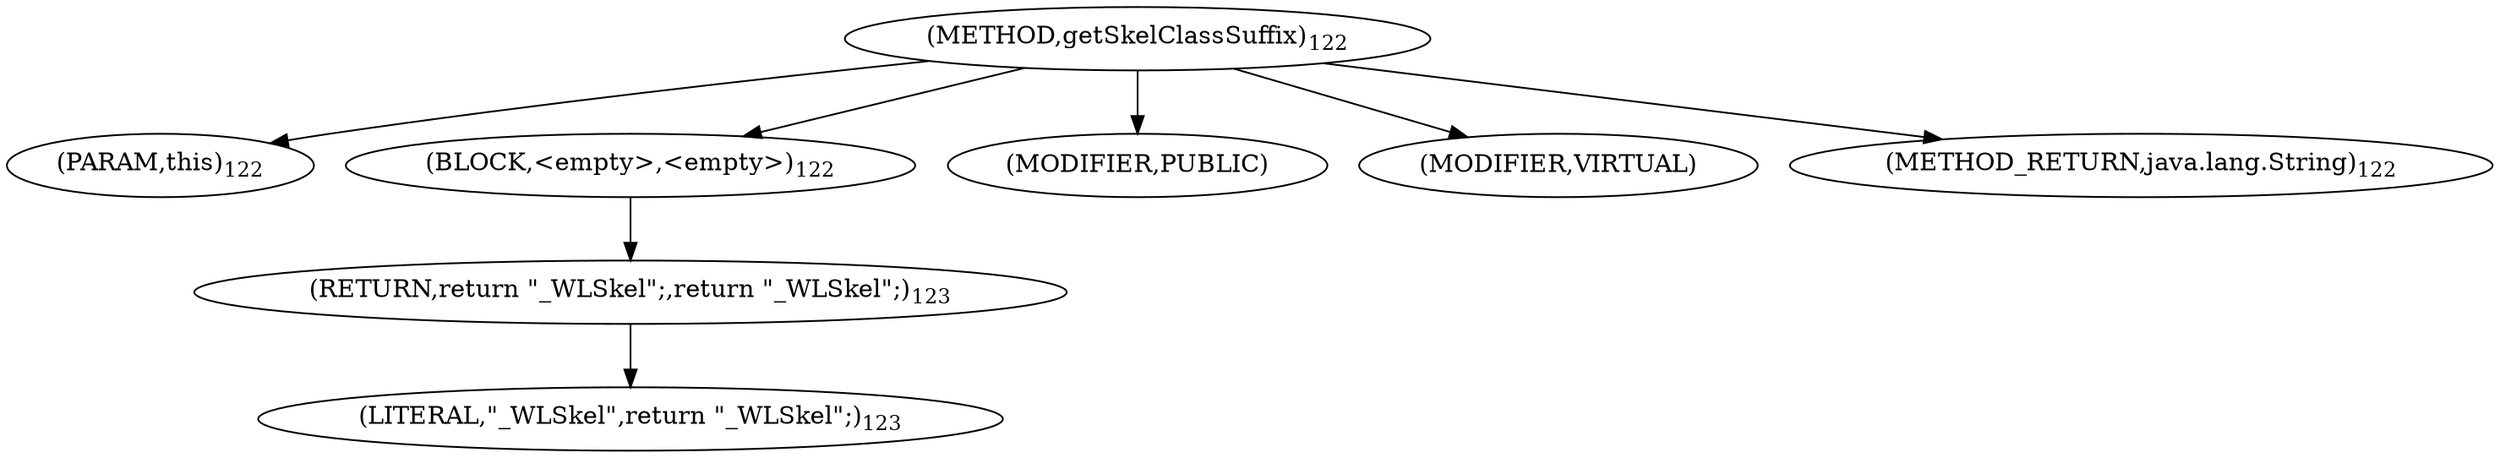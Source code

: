 digraph "getSkelClassSuffix" {  
"153" [label = <(METHOD,getSkelClassSuffix)<SUB>122</SUB>> ]
"154" [label = <(PARAM,this)<SUB>122</SUB>> ]
"155" [label = <(BLOCK,&lt;empty&gt;,&lt;empty&gt;)<SUB>122</SUB>> ]
"156" [label = <(RETURN,return &quot;_WLSkel&quot;;,return &quot;_WLSkel&quot;;)<SUB>123</SUB>> ]
"157" [label = <(LITERAL,&quot;_WLSkel&quot;,return &quot;_WLSkel&quot;;)<SUB>123</SUB>> ]
"158" [label = <(MODIFIER,PUBLIC)> ]
"159" [label = <(MODIFIER,VIRTUAL)> ]
"160" [label = <(METHOD_RETURN,java.lang.String)<SUB>122</SUB>> ]
  "153" -> "154" 
  "153" -> "155" 
  "153" -> "158" 
  "153" -> "159" 
  "153" -> "160" 
  "155" -> "156" 
  "156" -> "157" 
}
